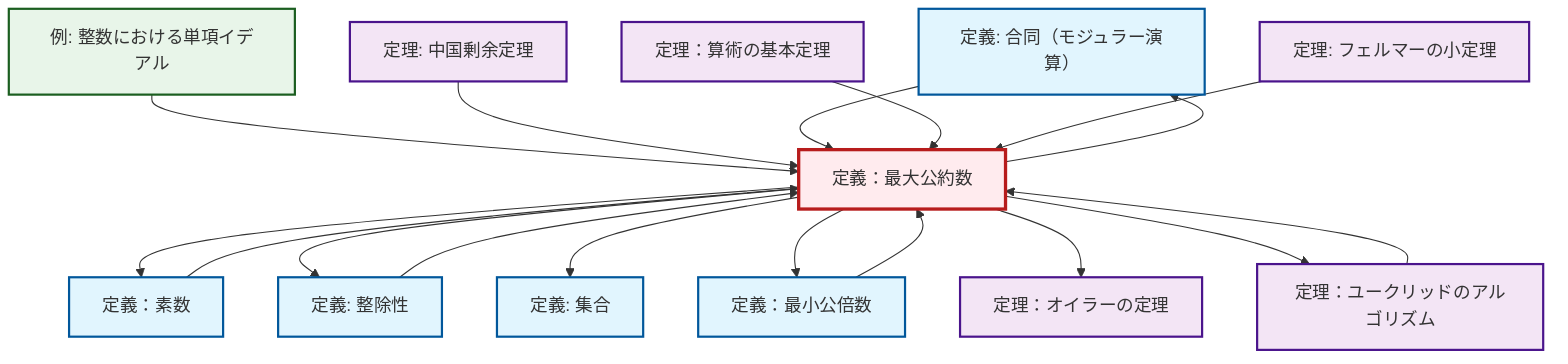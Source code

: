 graph TD
    classDef definition fill:#e1f5fe,stroke:#01579b,stroke-width:2px
    classDef theorem fill:#f3e5f5,stroke:#4a148c,stroke-width:2px
    classDef axiom fill:#fff3e0,stroke:#e65100,stroke-width:2px
    classDef example fill:#e8f5e9,stroke:#1b5e20,stroke-width:2px
    classDef current fill:#ffebee,stroke:#b71c1c,stroke-width:3px
    def-congruence["定義: 合同（モジュラー演算）"]:::definition
    def-divisibility["定義: 整除性"]:::definition
    thm-fundamental-arithmetic["定理：算術の基本定理"]:::theorem
    thm-euler["定理：オイラーの定理"]:::theorem
    thm-fermat-little["定理: フェルマーの小定理"]:::theorem
    def-set["定義: 集合"]:::definition
    def-gcd["定義：最大公約数"]:::definition
    thm-chinese-remainder["定理: 中国剰余定理"]:::theorem
    ex-principal-ideal["例: 整数における単項イデアル"]:::example
    def-prime["定義：素数"]:::definition
    def-lcm["定義：最小公倍数"]:::definition
    thm-euclidean-algorithm["定理：ユークリッドのアルゴリズム"]:::theorem
    def-prime --> def-gcd
    def-gcd --> def-prime
    def-gcd --> def-divisibility
    def-gcd --> def-set
    ex-principal-ideal --> def-gcd
    def-lcm --> def-gcd
    thm-chinese-remainder --> def-gcd
    thm-euclidean-algorithm --> def-gcd
    def-congruence --> def-gcd
    def-divisibility --> def-gcd
    def-gcd --> def-lcm
    def-gcd --> thm-euler
    def-gcd --> thm-euclidean-algorithm
    thm-fundamental-arithmetic --> def-gcd
    thm-fermat-little --> def-gcd
    def-gcd --> def-congruence
    class def-gcd current